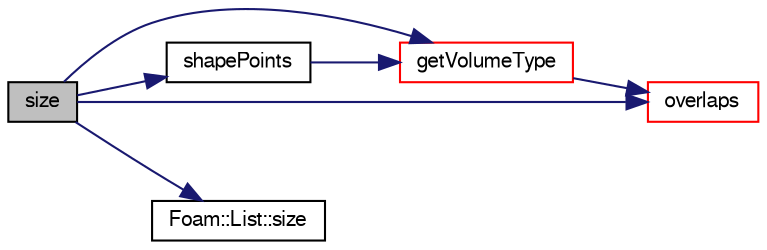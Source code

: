 digraph "size"
{
  bgcolor="transparent";
  edge [fontname="FreeSans",fontsize="10",labelfontname="FreeSans",labelfontsize="10"];
  node [fontname="FreeSans",fontsize="10",shape=record];
  rankdir="LR";
  Node33 [label="size",height=0.2,width=0.4,color="black", fillcolor="grey75", style="filled", fontcolor="black"];
  Node33 -> Node34 [color="midnightblue",fontsize="10",style="solid",fontname="FreeSans"];
  Node34 [label="getVolumeType",height=0.2,width=0.4,color="red",URL="$a25042.html#ab6e10c2a0305489878ea49b6f8496e4e",tooltip="Get type (inside,outside,mixed,unknown) of point w.r.t. surface. "];
  Node34 -> Node105 [color="midnightblue",fontsize="10",style="solid",fontname="FreeSans"];
  Node105 [label="overlaps",height=0.2,width=0.4,color="red",URL="$a25042.html#a1915c0938452ba641c6ccf39df02dfad",tooltip="Does (bb of) shape at index overlap bb. "];
  Node33 -> Node105 [color="midnightblue",fontsize="10",style="solid",fontname="FreeSans"];
  Node33 -> Node130 [color="midnightblue",fontsize="10",style="solid",fontname="FreeSans"];
  Node130 [label="shapePoints",height=0.2,width=0.4,color="black",URL="$a25042.html#aeef9078dd91d58c4cede06e7a9cee2cb",tooltip="Get representative point cloud for all shapes inside. "];
  Node130 -> Node34 [color="midnightblue",fontsize="10",style="solid",fontname="FreeSans"];
  Node33 -> Node98 [color="midnightblue",fontsize="10",style="solid",fontname="FreeSans"];
  Node98 [label="Foam::List::size",height=0.2,width=0.4,color="black",URL="$a25694.html#a8a5f6fa29bd4b500caf186f60245b384",tooltip="Override size to be inconsistent with allocated storage. "];
}
